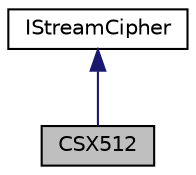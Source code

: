 digraph "CSX512"
{
 // LATEX_PDF_SIZE
  edge [fontname="Helvetica",fontsize="10",labelfontname="Helvetica",labelfontsize="10"];
  node [fontname="Helvetica",fontsize="10",shape=record];
  Node1 [label="CSX512",height=0.2,width=0.4,color="black", fillcolor="grey75", style="filled", fontcolor="black",tooltip="An [EXPERIMENTAL] parallelized and vectorized 64-bit 40-round stream cipher [CSX512] implementation b..."];
  Node2 -> Node1 [dir="back",color="midnightblue",fontsize="10",style="solid",fontname="Helvetica"];
  Node2 [label="IStreamCipher",height=0.2,width=0.4,color="black", fillcolor="white", style="filled",URL="$class_i_stream_cipher.html",tooltip="The stream-cipher virtual interface class."];
}
